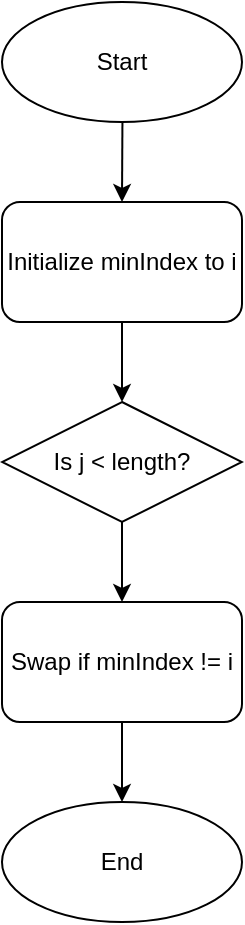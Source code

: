<mxfile>
  <diagram name="Selection Sort Algorithm">
    <mxGraphModel dx="1000" dy="1000" grid="1" gridSize="10" guides="1" tooltips="1" connect="1" arrows="1" fold="1" page="1" pageScale="1" pageWidth="827" pageHeight="1169" math="0" shadow="0">
      <root>
        <mxCell id="0" />
        <mxCell id="1" parent="0" />
        <mxCell id="2" value="Start" style="ellipse;whiteSpace=wrap;html=1;" vertex="1" parent="1">
          <mxGeometry x="160" y="40" width="120" height="60" as="geometry" />
        </mxCell>
        <mxCell id="3" value="Initialize minIndex to i" style="rounded=1;whiteSpace=wrap;html=1;" vertex="1" parent="1">
          <mxGeometry x="160" y="140" width="120" height="60" as="geometry" />
        </mxCell>
        <mxCell id="4" value="Is j &lt; length?" style="rhombus;whiteSpace=wrap;html=1;" vertex="1" parent="1">
          <mxGeometry x="160" y="240" width="120" height="60" as="geometry" />
        </mxCell>
        <mxCell id="5" value="Swap if minIndex != i" style="rounded=1;whiteSpace=wrap;html=1;" vertex="1" parent="1">
          <mxGeometry x="160" y="340" width="120" height="60" as="geometry" />
        </mxCell>
        <mxCell id="6" value="End" style="ellipse;whiteSpace=wrap;html=1;" vertex="1" parent="1">
          <mxGeometry x="160" y="440" width="120" height="60" as="geometry" />
        </mxCell>
        <mxCell id="7" edge="1" parent="1" source="2" target="3">
          <mxGeometry relative="1" as="geometry" />
        </mxCell>
        <mxCell id="8" edge="1" parent="1" source="3" target="4">
          <mxGeometry relative="1" as="geometry" />
        </mxCell>
        <mxCell id="9" edge="1" parent="1" source="4" target="5">
          <mxGeometry relative="1" as="geometry" />
        </mxCell>
        <mxCell id="10" edge="1" parent="1" source="5" target="6">
          <mxGeometry relative="1" as="geometry" />
        </mxCell>
      </root>
    </mxGraphModel>
  </diagram>
</mxfile>
